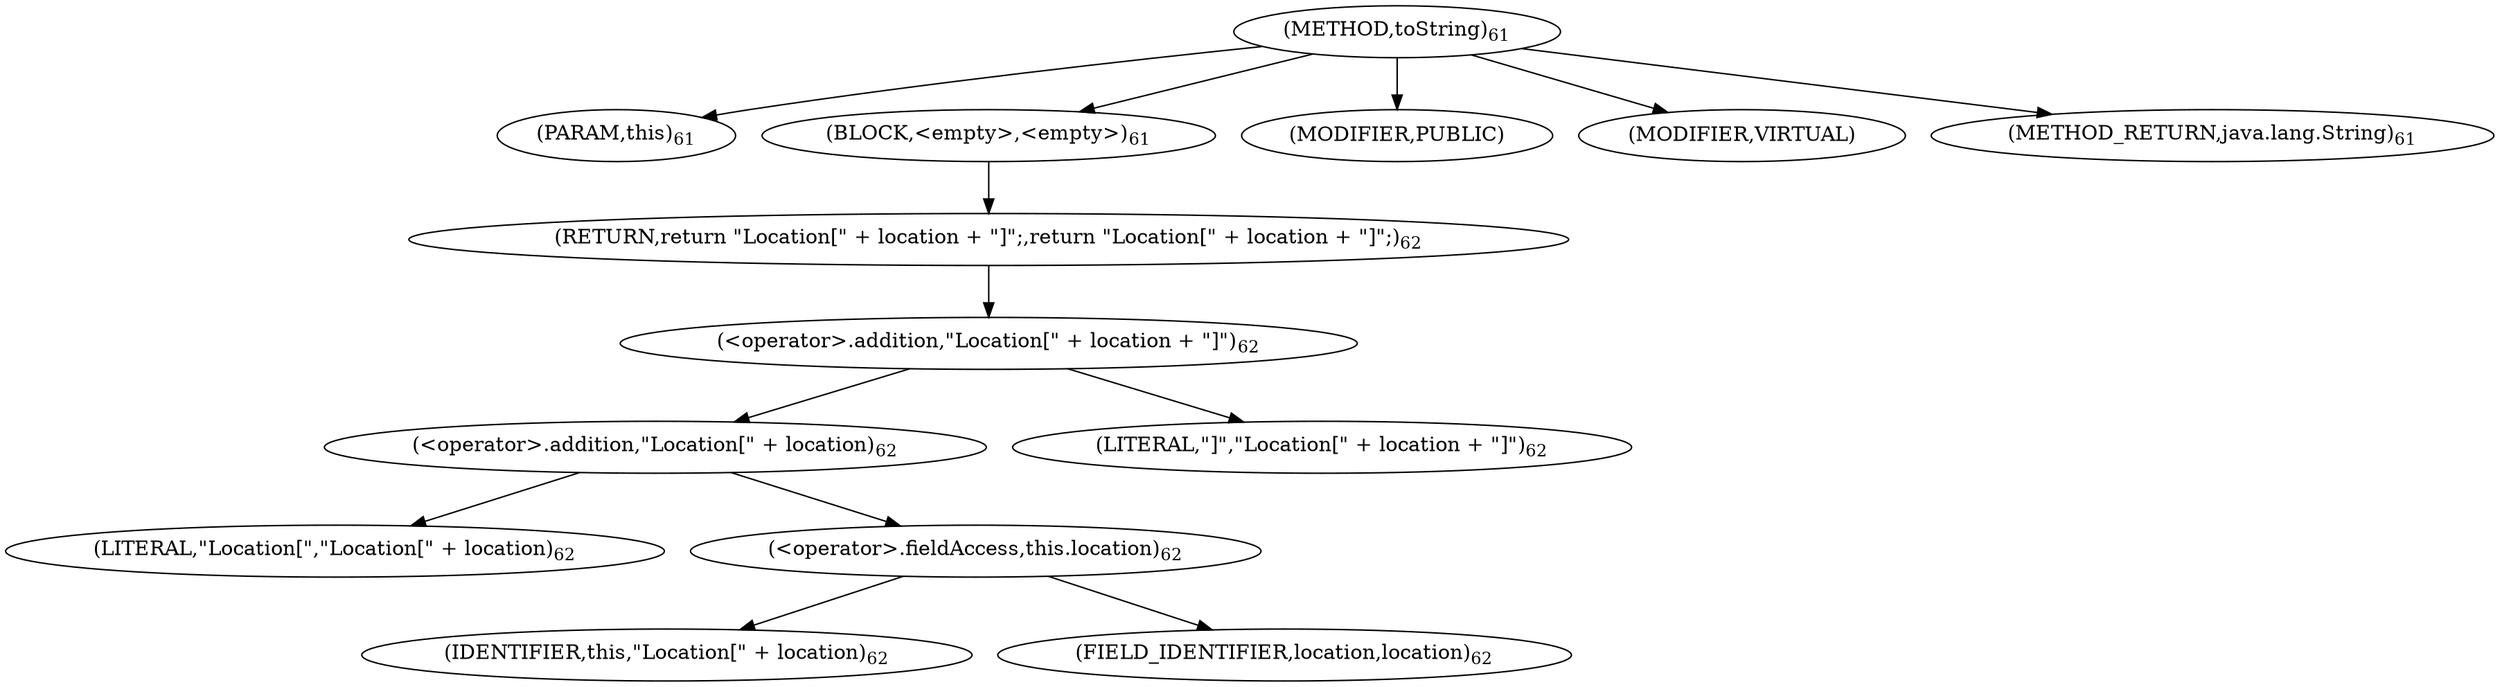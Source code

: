 digraph "toString" {  
"68" [label = <(METHOD,toString)<SUB>61</SUB>> ]
"69" [label = <(PARAM,this)<SUB>61</SUB>> ]
"70" [label = <(BLOCK,&lt;empty&gt;,&lt;empty&gt;)<SUB>61</SUB>> ]
"71" [label = <(RETURN,return &quot;Location[&quot; + location + &quot;]&quot;;,return &quot;Location[&quot; + location + &quot;]&quot;;)<SUB>62</SUB>> ]
"72" [label = <(&lt;operator&gt;.addition,&quot;Location[&quot; + location + &quot;]&quot;)<SUB>62</SUB>> ]
"73" [label = <(&lt;operator&gt;.addition,&quot;Location[&quot; + location)<SUB>62</SUB>> ]
"74" [label = <(LITERAL,&quot;Location[&quot;,&quot;Location[&quot; + location)<SUB>62</SUB>> ]
"75" [label = <(&lt;operator&gt;.fieldAccess,this.location)<SUB>62</SUB>> ]
"76" [label = <(IDENTIFIER,this,&quot;Location[&quot; + location)<SUB>62</SUB>> ]
"77" [label = <(FIELD_IDENTIFIER,location,location)<SUB>62</SUB>> ]
"78" [label = <(LITERAL,&quot;]&quot;,&quot;Location[&quot; + location + &quot;]&quot;)<SUB>62</SUB>> ]
"79" [label = <(MODIFIER,PUBLIC)> ]
"80" [label = <(MODIFIER,VIRTUAL)> ]
"81" [label = <(METHOD_RETURN,java.lang.String)<SUB>61</SUB>> ]
  "68" -> "69" 
  "68" -> "70" 
  "68" -> "79" 
  "68" -> "80" 
  "68" -> "81" 
  "70" -> "71" 
  "71" -> "72" 
  "72" -> "73" 
  "72" -> "78" 
  "73" -> "74" 
  "73" -> "75" 
  "75" -> "76" 
  "75" -> "77" 
}

